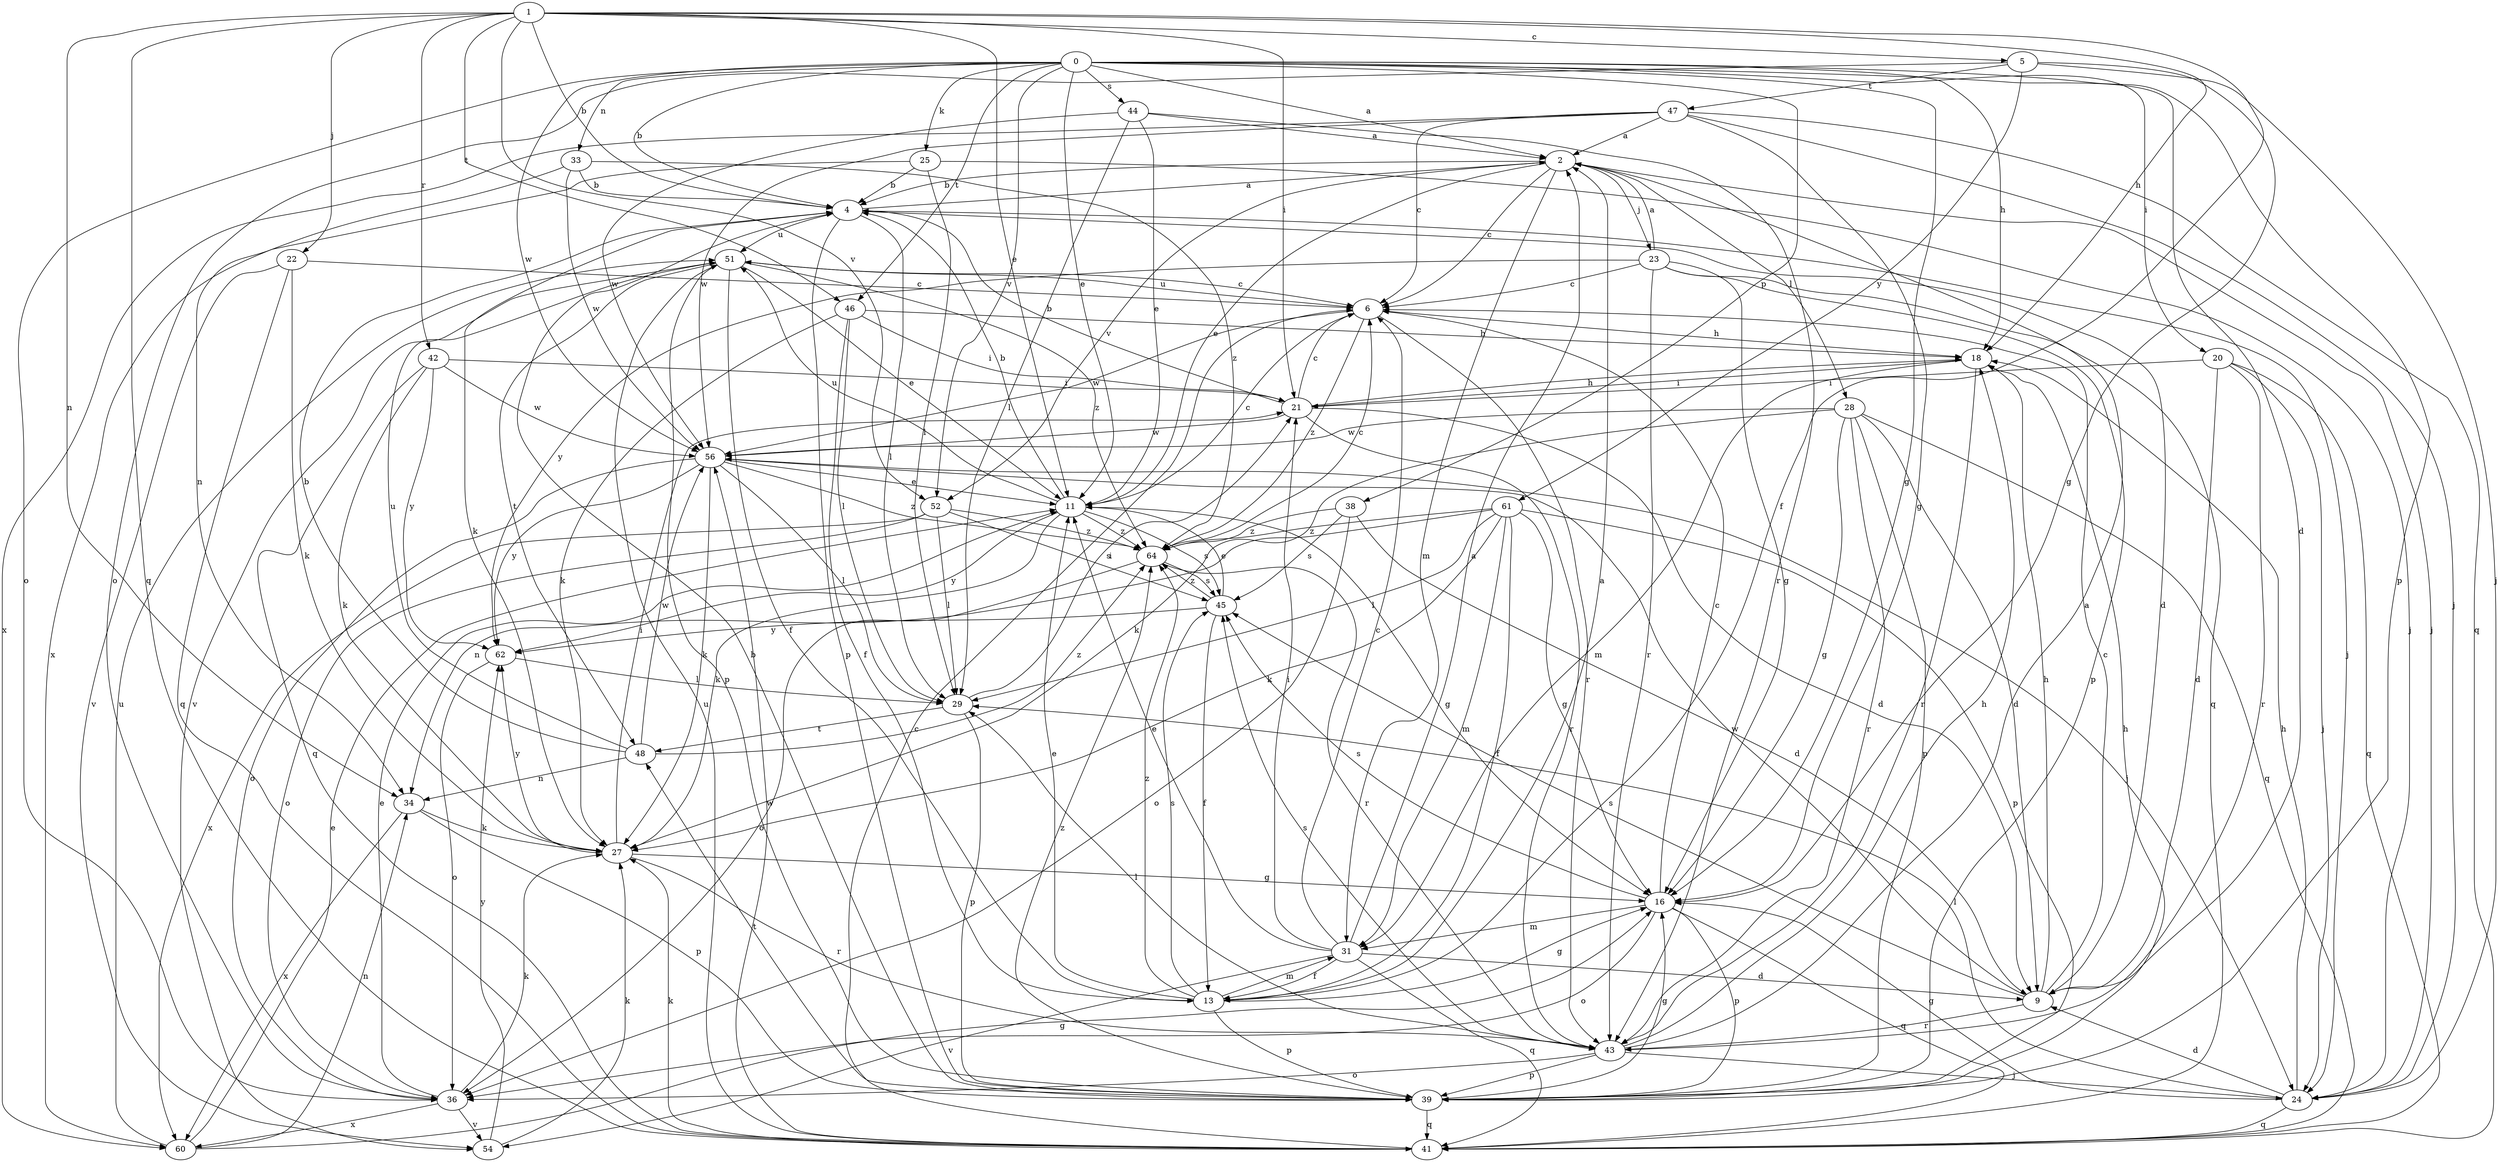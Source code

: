 strict digraph  {
0;
1;
2;
4;
5;
6;
9;
11;
13;
16;
18;
20;
21;
22;
23;
24;
25;
27;
28;
29;
31;
33;
34;
36;
38;
39;
41;
42;
43;
44;
45;
46;
47;
48;
51;
52;
54;
56;
60;
61;
62;
64;
0 -> 2  [label=a];
0 -> 4  [label=b];
0 -> 9  [label=d];
0 -> 11  [label=e];
0 -> 16  [label=g];
0 -> 18  [label=h];
0 -> 20  [label=i];
0 -> 25  [label=k];
0 -> 33  [label=n];
0 -> 36  [label=o];
0 -> 38  [label=p];
0 -> 39  [label=p];
0 -> 44  [label=s];
0 -> 46  [label=t];
0 -> 52  [label=v];
0 -> 56  [label=w];
1 -> 4  [label=b];
1 -> 5  [label=c];
1 -> 11  [label=e];
1 -> 13  [label=f];
1 -> 18  [label=h];
1 -> 21  [label=i];
1 -> 22  [label=j];
1 -> 34  [label=n];
1 -> 41  [label=q];
1 -> 42  [label=r];
1 -> 46  [label=t];
1 -> 52  [label=v];
2 -> 4  [label=b];
2 -> 6  [label=c];
2 -> 11  [label=e];
2 -> 23  [label=j];
2 -> 24  [label=j];
2 -> 28  [label=l];
2 -> 31  [label=m];
2 -> 52  [label=v];
4 -> 2  [label=a];
4 -> 9  [label=d];
4 -> 24  [label=j];
4 -> 27  [label=k];
4 -> 29  [label=l];
4 -> 39  [label=p];
4 -> 51  [label=u];
5 -> 16  [label=g];
5 -> 24  [label=j];
5 -> 36  [label=o];
5 -> 47  [label=t];
5 -> 61  [label=y];
6 -> 18  [label=h];
6 -> 43  [label=r];
6 -> 51  [label=u];
6 -> 56  [label=w];
6 -> 64  [label=z];
9 -> 6  [label=c];
9 -> 18  [label=h];
9 -> 43  [label=r];
9 -> 45  [label=s];
9 -> 56  [label=w];
11 -> 4  [label=b];
11 -> 6  [label=c];
11 -> 16  [label=g];
11 -> 27  [label=k];
11 -> 45  [label=s];
11 -> 51  [label=u];
11 -> 62  [label=y];
11 -> 64  [label=z];
13 -> 2  [label=a];
13 -> 11  [label=e];
13 -> 16  [label=g];
13 -> 31  [label=m];
13 -> 39  [label=p];
13 -> 45  [label=s];
13 -> 64  [label=z];
16 -> 6  [label=c];
16 -> 31  [label=m];
16 -> 36  [label=o];
16 -> 39  [label=p];
16 -> 41  [label=q];
16 -> 45  [label=s];
18 -> 21  [label=i];
18 -> 31  [label=m];
18 -> 43  [label=r];
20 -> 9  [label=d];
20 -> 21  [label=i];
20 -> 24  [label=j];
20 -> 41  [label=q];
20 -> 43  [label=r];
21 -> 4  [label=b];
21 -> 6  [label=c];
21 -> 9  [label=d];
21 -> 18  [label=h];
21 -> 43  [label=r];
21 -> 56  [label=w];
22 -> 6  [label=c];
22 -> 27  [label=k];
22 -> 41  [label=q];
22 -> 54  [label=v];
23 -> 2  [label=a];
23 -> 6  [label=c];
23 -> 16  [label=g];
23 -> 39  [label=p];
23 -> 41  [label=q];
23 -> 43  [label=r];
23 -> 62  [label=y];
24 -> 9  [label=d];
24 -> 16  [label=g];
24 -> 18  [label=h];
24 -> 29  [label=l];
24 -> 41  [label=q];
25 -> 4  [label=b];
25 -> 24  [label=j];
25 -> 29  [label=l];
25 -> 60  [label=x];
27 -> 16  [label=g];
27 -> 21  [label=i];
27 -> 43  [label=r];
27 -> 62  [label=y];
28 -> 9  [label=d];
28 -> 16  [label=g];
28 -> 27  [label=k];
28 -> 39  [label=p];
28 -> 41  [label=q];
28 -> 43  [label=r];
28 -> 56  [label=w];
29 -> 21  [label=i];
29 -> 39  [label=p];
29 -> 48  [label=t];
31 -> 2  [label=a];
31 -> 6  [label=c];
31 -> 9  [label=d];
31 -> 11  [label=e];
31 -> 13  [label=f];
31 -> 21  [label=i];
31 -> 41  [label=q];
31 -> 54  [label=v];
33 -> 4  [label=b];
33 -> 34  [label=n];
33 -> 56  [label=w];
33 -> 64  [label=z];
34 -> 27  [label=k];
34 -> 39  [label=p];
34 -> 60  [label=x];
36 -> 11  [label=e];
36 -> 27  [label=k];
36 -> 54  [label=v];
36 -> 60  [label=x];
38 -> 9  [label=d];
38 -> 36  [label=o];
38 -> 45  [label=s];
38 -> 64  [label=z];
39 -> 4  [label=b];
39 -> 16  [label=g];
39 -> 18  [label=h];
39 -> 41  [label=q];
39 -> 48  [label=t];
39 -> 64  [label=z];
41 -> 6  [label=c];
41 -> 27  [label=k];
41 -> 51  [label=u];
41 -> 56  [label=w];
42 -> 21  [label=i];
42 -> 27  [label=k];
42 -> 41  [label=q];
42 -> 56  [label=w];
42 -> 62  [label=y];
43 -> 2  [label=a];
43 -> 18  [label=h];
43 -> 24  [label=j];
43 -> 29  [label=l];
43 -> 36  [label=o];
43 -> 39  [label=p];
43 -> 45  [label=s];
44 -> 2  [label=a];
44 -> 11  [label=e];
44 -> 29  [label=l];
44 -> 43  [label=r];
44 -> 56  [label=w];
45 -> 11  [label=e];
45 -> 13  [label=f];
45 -> 62  [label=y];
45 -> 64  [label=z];
46 -> 13  [label=f];
46 -> 18  [label=h];
46 -> 21  [label=i];
46 -> 27  [label=k];
46 -> 29  [label=l];
47 -> 2  [label=a];
47 -> 6  [label=c];
47 -> 16  [label=g];
47 -> 24  [label=j];
47 -> 41  [label=q];
47 -> 56  [label=w];
47 -> 60  [label=x];
48 -> 4  [label=b];
48 -> 34  [label=n];
48 -> 51  [label=u];
48 -> 56  [label=w];
48 -> 64  [label=z];
51 -> 6  [label=c];
51 -> 11  [label=e];
51 -> 13  [label=f];
51 -> 39  [label=p];
51 -> 48  [label=t];
51 -> 54  [label=v];
51 -> 64  [label=z];
52 -> 29  [label=l];
52 -> 36  [label=o];
52 -> 45  [label=s];
52 -> 60  [label=x];
52 -> 64  [label=z];
54 -> 27  [label=k];
54 -> 62  [label=y];
56 -> 11  [label=e];
56 -> 24  [label=j];
56 -> 27  [label=k];
56 -> 29  [label=l];
56 -> 36  [label=o];
56 -> 62  [label=y];
56 -> 64  [label=z];
60 -> 11  [label=e];
60 -> 16  [label=g];
60 -> 34  [label=n];
60 -> 51  [label=u];
61 -> 13  [label=f];
61 -> 16  [label=g];
61 -> 27  [label=k];
61 -> 29  [label=l];
61 -> 31  [label=m];
61 -> 34  [label=n];
61 -> 39  [label=p];
61 -> 64  [label=z];
62 -> 29  [label=l];
62 -> 36  [label=o];
64 -> 6  [label=c];
64 -> 36  [label=o];
64 -> 43  [label=r];
64 -> 45  [label=s];
}

